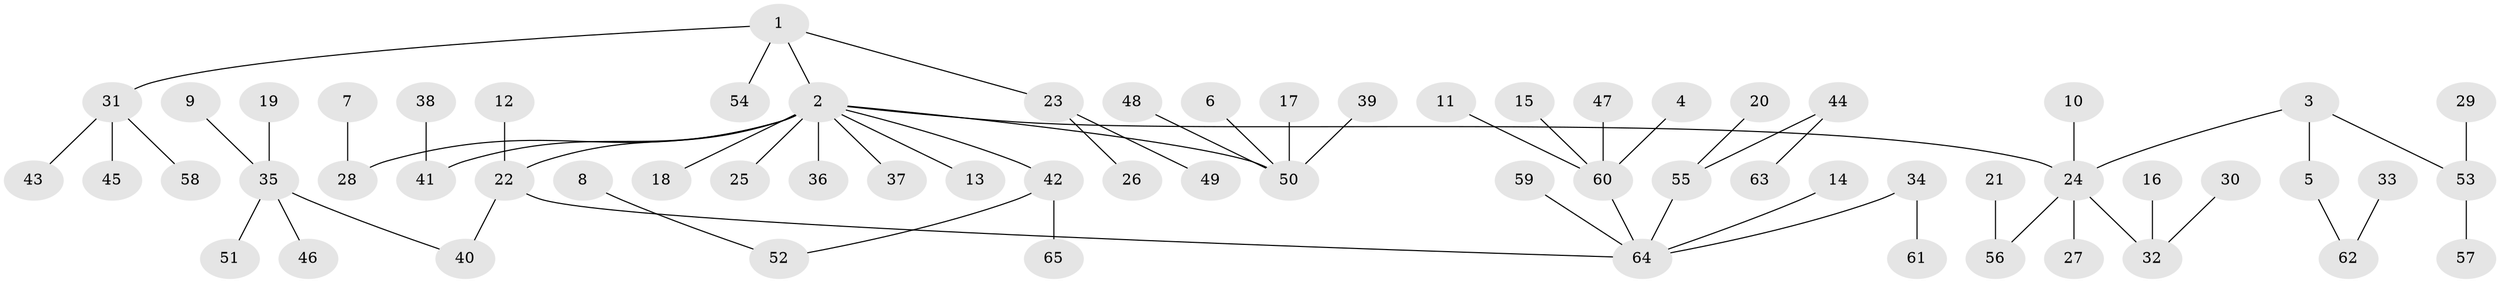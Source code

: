 // original degree distribution, {9: 0.007692307692307693, 3: 0.1, 4: 0.11538461538461539, 2: 0.17692307692307693, 6: 0.015384615384615385, 5: 0.03076923076923077, 1: 0.5538461538461539}
// Generated by graph-tools (version 1.1) at 2025/50/03/09/25 03:50:26]
// undirected, 65 vertices, 64 edges
graph export_dot {
graph [start="1"]
  node [color=gray90,style=filled];
  1;
  2;
  3;
  4;
  5;
  6;
  7;
  8;
  9;
  10;
  11;
  12;
  13;
  14;
  15;
  16;
  17;
  18;
  19;
  20;
  21;
  22;
  23;
  24;
  25;
  26;
  27;
  28;
  29;
  30;
  31;
  32;
  33;
  34;
  35;
  36;
  37;
  38;
  39;
  40;
  41;
  42;
  43;
  44;
  45;
  46;
  47;
  48;
  49;
  50;
  51;
  52;
  53;
  54;
  55;
  56;
  57;
  58;
  59;
  60;
  61;
  62;
  63;
  64;
  65;
  1 -- 2 [weight=1.0];
  1 -- 23 [weight=1.0];
  1 -- 31 [weight=1.0];
  1 -- 54 [weight=1.0];
  2 -- 13 [weight=1.0];
  2 -- 18 [weight=1.0];
  2 -- 22 [weight=1.0];
  2 -- 24 [weight=1.0];
  2 -- 25 [weight=1.0];
  2 -- 28 [weight=1.0];
  2 -- 36 [weight=1.0];
  2 -- 37 [weight=1.0];
  2 -- 41 [weight=1.0];
  2 -- 42 [weight=1.0];
  2 -- 50 [weight=1.0];
  3 -- 5 [weight=1.0];
  3 -- 24 [weight=1.0];
  3 -- 53 [weight=1.0];
  4 -- 60 [weight=1.0];
  5 -- 62 [weight=1.0];
  6 -- 50 [weight=1.0];
  7 -- 28 [weight=1.0];
  8 -- 52 [weight=1.0];
  9 -- 35 [weight=1.0];
  10 -- 24 [weight=1.0];
  11 -- 60 [weight=1.0];
  12 -- 22 [weight=1.0];
  14 -- 64 [weight=1.0];
  15 -- 60 [weight=1.0];
  16 -- 32 [weight=1.0];
  17 -- 50 [weight=1.0];
  19 -- 35 [weight=1.0];
  20 -- 55 [weight=1.0];
  21 -- 56 [weight=1.0];
  22 -- 40 [weight=1.0];
  22 -- 64 [weight=1.0];
  23 -- 26 [weight=1.0];
  23 -- 49 [weight=1.0];
  24 -- 27 [weight=1.0];
  24 -- 32 [weight=1.0];
  24 -- 56 [weight=1.0];
  29 -- 53 [weight=1.0];
  30 -- 32 [weight=1.0];
  31 -- 43 [weight=1.0];
  31 -- 45 [weight=1.0];
  31 -- 58 [weight=1.0];
  33 -- 62 [weight=1.0];
  34 -- 61 [weight=1.0];
  34 -- 64 [weight=1.0];
  35 -- 40 [weight=1.0];
  35 -- 46 [weight=1.0];
  35 -- 51 [weight=1.0];
  38 -- 41 [weight=1.0];
  39 -- 50 [weight=1.0];
  42 -- 52 [weight=1.0];
  42 -- 65 [weight=1.0];
  44 -- 55 [weight=1.0];
  44 -- 63 [weight=1.0];
  47 -- 60 [weight=1.0];
  48 -- 50 [weight=1.0];
  53 -- 57 [weight=1.0];
  55 -- 64 [weight=1.0];
  59 -- 64 [weight=1.0];
  60 -- 64 [weight=1.0];
}
